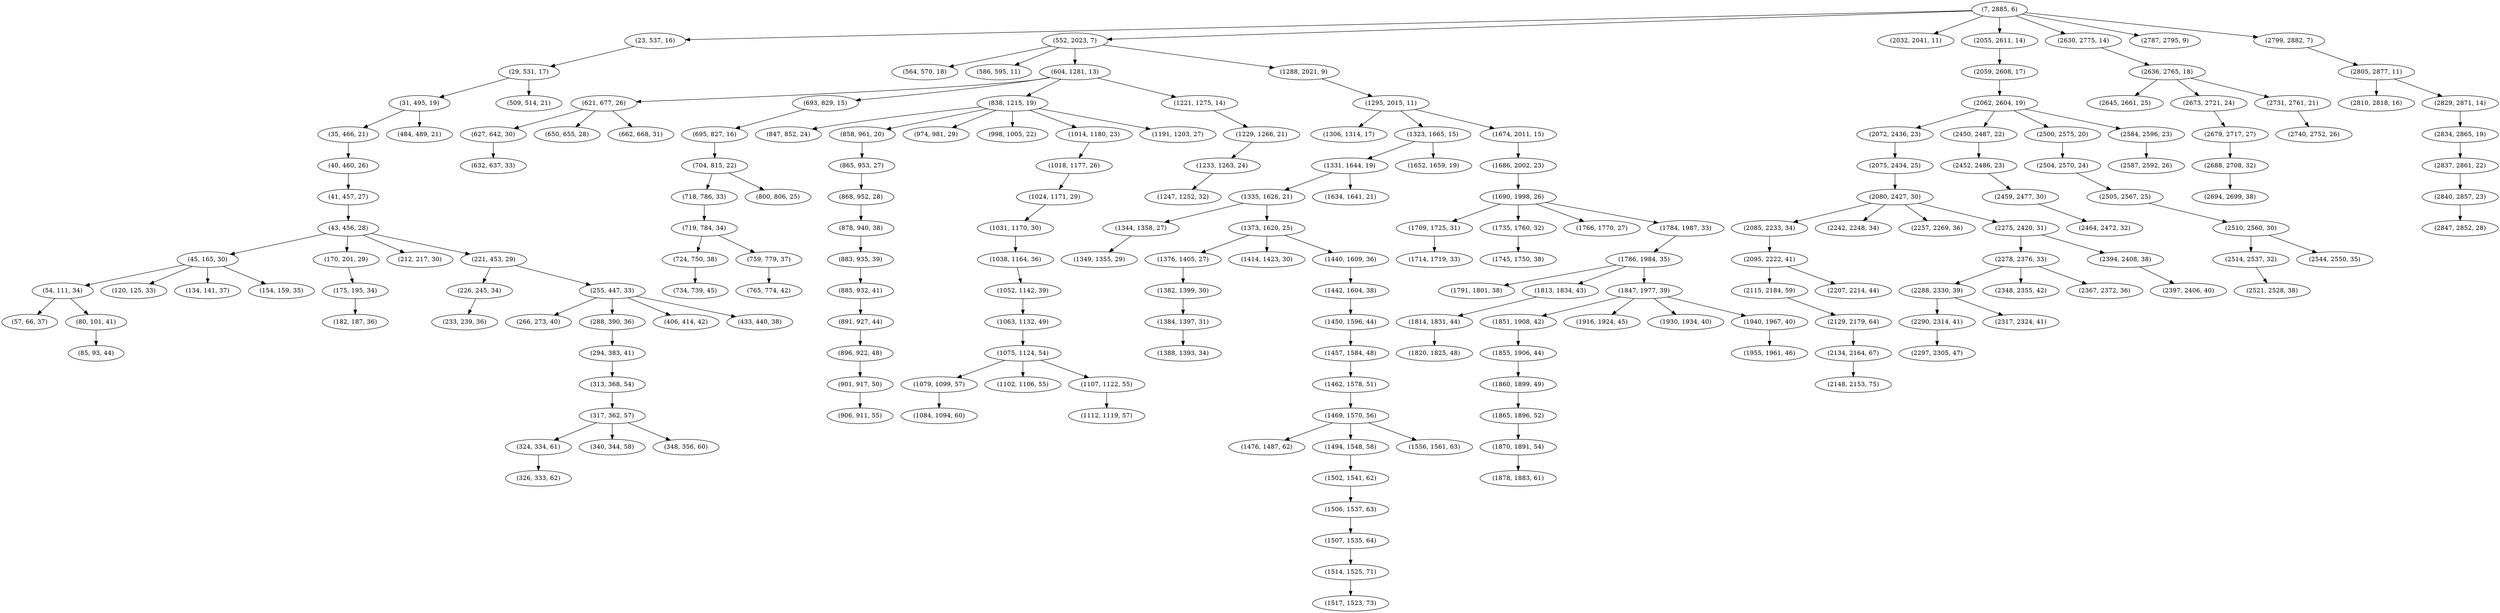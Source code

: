 digraph tree {
    "(7, 2885, 6)";
    "(23, 537, 16)";
    "(29, 531, 17)";
    "(31, 495, 19)";
    "(35, 466, 21)";
    "(40, 460, 26)";
    "(41, 457, 27)";
    "(43, 456, 28)";
    "(45, 165, 30)";
    "(54, 111, 34)";
    "(57, 66, 37)";
    "(80, 101, 41)";
    "(85, 93, 44)";
    "(120, 125, 33)";
    "(134, 141, 37)";
    "(154, 159, 35)";
    "(170, 201, 29)";
    "(175, 195, 34)";
    "(182, 187, 36)";
    "(212, 217, 30)";
    "(221, 453, 29)";
    "(226, 245, 34)";
    "(233, 239, 36)";
    "(255, 447, 33)";
    "(266, 273, 40)";
    "(288, 390, 36)";
    "(294, 383, 41)";
    "(313, 368, 54)";
    "(317, 362, 57)";
    "(324, 334, 61)";
    "(326, 333, 62)";
    "(340, 344, 58)";
    "(348, 356, 60)";
    "(406, 414, 42)";
    "(433, 440, 38)";
    "(484, 489, 21)";
    "(509, 514, 21)";
    "(552, 2023, 7)";
    "(564, 570, 18)";
    "(586, 595, 11)";
    "(604, 1281, 13)";
    "(621, 677, 26)";
    "(627, 642, 30)";
    "(632, 637, 33)";
    "(650, 655, 28)";
    "(662, 668, 31)";
    "(693, 829, 15)";
    "(695, 827, 16)";
    "(704, 815, 22)";
    "(718, 786, 33)";
    "(719, 784, 34)";
    "(724, 750, 38)";
    "(734, 739, 45)";
    "(759, 779, 37)";
    "(765, 774, 42)";
    "(800, 806, 25)";
    "(838, 1215, 19)";
    "(847, 852, 24)";
    "(858, 961, 20)";
    "(865, 953, 27)";
    "(868, 952, 28)";
    "(878, 940, 38)";
    "(883, 935, 39)";
    "(885, 932, 41)";
    "(891, 927, 44)";
    "(896, 922, 48)";
    "(901, 917, 50)";
    "(906, 911, 55)";
    "(974, 981, 29)";
    "(998, 1005, 22)";
    "(1014, 1180, 23)";
    "(1018, 1177, 26)";
    "(1024, 1171, 29)";
    "(1031, 1170, 30)";
    "(1038, 1164, 36)";
    "(1052, 1142, 39)";
    "(1063, 1132, 49)";
    "(1075, 1124, 54)";
    "(1079, 1099, 57)";
    "(1084, 1094, 60)";
    "(1102, 1106, 55)";
    "(1107, 1122, 55)";
    "(1112, 1119, 57)";
    "(1191, 1203, 27)";
    "(1221, 1275, 14)";
    "(1229, 1266, 21)";
    "(1233, 1263, 24)";
    "(1247, 1252, 32)";
    "(1288, 2021, 9)";
    "(1295, 2015, 11)";
    "(1306, 1314, 17)";
    "(1323, 1665, 15)";
    "(1331, 1644, 19)";
    "(1335, 1626, 21)";
    "(1344, 1358, 27)";
    "(1349, 1355, 29)";
    "(1373, 1620, 25)";
    "(1376, 1405, 27)";
    "(1382, 1399, 30)";
    "(1384, 1397, 31)";
    "(1388, 1393, 34)";
    "(1414, 1423, 30)";
    "(1440, 1609, 36)";
    "(1442, 1604, 38)";
    "(1450, 1596, 44)";
    "(1457, 1584, 48)";
    "(1462, 1578, 51)";
    "(1469, 1570, 56)";
    "(1476, 1487, 62)";
    "(1494, 1548, 58)";
    "(1502, 1541, 62)";
    "(1506, 1537, 63)";
    "(1507, 1535, 64)";
    "(1514, 1525, 71)";
    "(1517, 1523, 73)";
    "(1556, 1561, 63)";
    "(1634, 1641, 21)";
    "(1652, 1659, 19)";
    "(1674, 2011, 15)";
    "(1686, 2002, 23)";
    "(1690, 1998, 26)";
    "(1709, 1725, 31)";
    "(1714, 1719, 33)";
    "(1735, 1760, 32)";
    "(1745, 1750, 38)";
    "(1766, 1770, 27)";
    "(1784, 1987, 33)";
    "(1786, 1984, 35)";
    "(1791, 1801, 38)";
    "(1813, 1834, 43)";
    "(1814, 1831, 44)";
    "(1820, 1825, 48)";
    "(1847, 1977, 39)";
    "(1851, 1908, 42)";
    "(1855, 1906, 44)";
    "(1860, 1899, 49)";
    "(1865, 1896, 52)";
    "(1870, 1891, 54)";
    "(1878, 1883, 61)";
    "(1916, 1924, 45)";
    "(1930, 1934, 40)";
    "(1940, 1967, 40)";
    "(1955, 1961, 46)";
    "(2032, 2041, 11)";
    "(2055, 2611, 14)";
    "(2059, 2608, 17)";
    "(2062, 2604, 19)";
    "(2072, 2436, 23)";
    "(2075, 2434, 25)";
    "(2080, 2427, 30)";
    "(2085, 2233, 34)";
    "(2095, 2222, 41)";
    "(2115, 2184, 59)";
    "(2129, 2179, 64)";
    "(2134, 2164, 67)";
    "(2148, 2153, 75)";
    "(2207, 2214, 44)";
    "(2242, 2248, 34)";
    "(2257, 2269, 36)";
    "(2275, 2420, 31)";
    "(2278, 2376, 33)";
    "(2288, 2330, 39)";
    "(2290, 2314, 41)";
    "(2297, 2305, 47)";
    "(2317, 2324, 41)";
    "(2348, 2355, 42)";
    "(2367, 2372, 36)";
    "(2394, 2408, 38)";
    "(2397, 2406, 40)";
    "(2450, 2487, 22)";
    "(2452, 2486, 23)";
    "(2459, 2477, 30)";
    "(2464, 2472, 32)";
    "(2500, 2575, 20)";
    "(2504, 2570, 24)";
    "(2505, 2567, 25)";
    "(2510, 2560, 30)";
    "(2514, 2537, 32)";
    "(2521, 2528, 38)";
    "(2544, 2550, 35)";
    "(2584, 2596, 23)";
    "(2587, 2592, 26)";
    "(2630, 2775, 14)";
    "(2636, 2765, 18)";
    "(2645, 2661, 25)";
    "(2673, 2721, 24)";
    "(2679, 2717, 27)";
    "(2688, 2708, 32)";
    "(2694, 2699, 38)";
    "(2731, 2761, 21)";
    "(2740, 2752, 26)";
    "(2787, 2795, 9)";
    "(2799, 2882, 7)";
    "(2805, 2877, 11)";
    "(2810, 2818, 16)";
    "(2829, 2871, 14)";
    "(2834, 2865, 19)";
    "(2837, 2861, 22)";
    "(2840, 2857, 23)";
    "(2847, 2852, 28)";
    "(7, 2885, 6)" -> "(23, 537, 16)";
    "(7, 2885, 6)" -> "(552, 2023, 7)";
    "(7, 2885, 6)" -> "(2032, 2041, 11)";
    "(7, 2885, 6)" -> "(2055, 2611, 14)";
    "(7, 2885, 6)" -> "(2630, 2775, 14)";
    "(7, 2885, 6)" -> "(2787, 2795, 9)";
    "(7, 2885, 6)" -> "(2799, 2882, 7)";
    "(23, 537, 16)" -> "(29, 531, 17)";
    "(29, 531, 17)" -> "(31, 495, 19)";
    "(29, 531, 17)" -> "(509, 514, 21)";
    "(31, 495, 19)" -> "(35, 466, 21)";
    "(31, 495, 19)" -> "(484, 489, 21)";
    "(35, 466, 21)" -> "(40, 460, 26)";
    "(40, 460, 26)" -> "(41, 457, 27)";
    "(41, 457, 27)" -> "(43, 456, 28)";
    "(43, 456, 28)" -> "(45, 165, 30)";
    "(43, 456, 28)" -> "(170, 201, 29)";
    "(43, 456, 28)" -> "(212, 217, 30)";
    "(43, 456, 28)" -> "(221, 453, 29)";
    "(45, 165, 30)" -> "(54, 111, 34)";
    "(45, 165, 30)" -> "(120, 125, 33)";
    "(45, 165, 30)" -> "(134, 141, 37)";
    "(45, 165, 30)" -> "(154, 159, 35)";
    "(54, 111, 34)" -> "(57, 66, 37)";
    "(54, 111, 34)" -> "(80, 101, 41)";
    "(80, 101, 41)" -> "(85, 93, 44)";
    "(170, 201, 29)" -> "(175, 195, 34)";
    "(175, 195, 34)" -> "(182, 187, 36)";
    "(221, 453, 29)" -> "(226, 245, 34)";
    "(221, 453, 29)" -> "(255, 447, 33)";
    "(226, 245, 34)" -> "(233, 239, 36)";
    "(255, 447, 33)" -> "(266, 273, 40)";
    "(255, 447, 33)" -> "(288, 390, 36)";
    "(255, 447, 33)" -> "(406, 414, 42)";
    "(255, 447, 33)" -> "(433, 440, 38)";
    "(288, 390, 36)" -> "(294, 383, 41)";
    "(294, 383, 41)" -> "(313, 368, 54)";
    "(313, 368, 54)" -> "(317, 362, 57)";
    "(317, 362, 57)" -> "(324, 334, 61)";
    "(317, 362, 57)" -> "(340, 344, 58)";
    "(317, 362, 57)" -> "(348, 356, 60)";
    "(324, 334, 61)" -> "(326, 333, 62)";
    "(552, 2023, 7)" -> "(564, 570, 18)";
    "(552, 2023, 7)" -> "(586, 595, 11)";
    "(552, 2023, 7)" -> "(604, 1281, 13)";
    "(552, 2023, 7)" -> "(1288, 2021, 9)";
    "(604, 1281, 13)" -> "(621, 677, 26)";
    "(604, 1281, 13)" -> "(693, 829, 15)";
    "(604, 1281, 13)" -> "(838, 1215, 19)";
    "(604, 1281, 13)" -> "(1221, 1275, 14)";
    "(621, 677, 26)" -> "(627, 642, 30)";
    "(621, 677, 26)" -> "(650, 655, 28)";
    "(621, 677, 26)" -> "(662, 668, 31)";
    "(627, 642, 30)" -> "(632, 637, 33)";
    "(693, 829, 15)" -> "(695, 827, 16)";
    "(695, 827, 16)" -> "(704, 815, 22)";
    "(704, 815, 22)" -> "(718, 786, 33)";
    "(704, 815, 22)" -> "(800, 806, 25)";
    "(718, 786, 33)" -> "(719, 784, 34)";
    "(719, 784, 34)" -> "(724, 750, 38)";
    "(719, 784, 34)" -> "(759, 779, 37)";
    "(724, 750, 38)" -> "(734, 739, 45)";
    "(759, 779, 37)" -> "(765, 774, 42)";
    "(838, 1215, 19)" -> "(847, 852, 24)";
    "(838, 1215, 19)" -> "(858, 961, 20)";
    "(838, 1215, 19)" -> "(974, 981, 29)";
    "(838, 1215, 19)" -> "(998, 1005, 22)";
    "(838, 1215, 19)" -> "(1014, 1180, 23)";
    "(838, 1215, 19)" -> "(1191, 1203, 27)";
    "(858, 961, 20)" -> "(865, 953, 27)";
    "(865, 953, 27)" -> "(868, 952, 28)";
    "(868, 952, 28)" -> "(878, 940, 38)";
    "(878, 940, 38)" -> "(883, 935, 39)";
    "(883, 935, 39)" -> "(885, 932, 41)";
    "(885, 932, 41)" -> "(891, 927, 44)";
    "(891, 927, 44)" -> "(896, 922, 48)";
    "(896, 922, 48)" -> "(901, 917, 50)";
    "(901, 917, 50)" -> "(906, 911, 55)";
    "(1014, 1180, 23)" -> "(1018, 1177, 26)";
    "(1018, 1177, 26)" -> "(1024, 1171, 29)";
    "(1024, 1171, 29)" -> "(1031, 1170, 30)";
    "(1031, 1170, 30)" -> "(1038, 1164, 36)";
    "(1038, 1164, 36)" -> "(1052, 1142, 39)";
    "(1052, 1142, 39)" -> "(1063, 1132, 49)";
    "(1063, 1132, 49)" -> "(1075, 1124, 54)";
    "(1075, 1124, 54)" -> "(1079, 1099, 57)";
    "(1075, 1124, 54)" -> "(1102, 1106, 55)";
    "(1075, 1124, 54)" -> "(1107, 1122, 55)";
    "(1079, 1099, 57)" -> "(1084, 1094, 60)";
    "(1107, 1122, 55)" -> "(1112, 1119, 57)";
    "(1221, 1275, 14)" -> "(1229, 1266, 21)";
    "(1229, 1266, 21)" -> "(1233, 1263, 24)";
    "(1233, 1263, 24)" -> "(1247, 1252, 32)";
    "(1288, 2021, 9)" -> "(1295, 2015, 11)";
    "(1295, 2015, 11)" -> "(1306, 1314, 17)";
    "(1295, 2015, 11)" -> "(1323, 1665, 15)";
    "(1295, 2015, 11)" -> "(1674, 2011, 15)";
    "(1323, 1665, 15)" -> "(1331, 1644, 19)";
    "(1323, 1665, 15)" -> "(1652, 1659, 19)";
    "(1331, 1644, 19)" -> "(1335, 1626, 21)";
    "(1331, 1644, 19)" -> "(1634, 1641, 21)";
    "(1335, 1626, 21)" -> "(1344, 1358, 27)";
    "(1335, 1626, 21)" -> "(1373, 1620, 25)";
    "(1344, 1358, 27)" -> "(1349, 1355, 29)";
    "(1373, 1620, 25)" -> "(1376, 1405, 27)";
    "(1373, 1620, 25)" -> "(1414, 1423, 30)";
    "(1373, 1620, 25)" -> "(1440, 1609, 36)";
    "(1376, 1405, 27)" -> "(1382, 1399, 30)";
    "(1382, 1399, 30)" -> "(1384, 1397, 31)";
    "(1384, 1397, 31)" -> "(1388, 1393, 34)";
    "(1440, 1609, 36)" -> "(1442, 1604, 38)";
    "(1442, 1604, 38)" -> "(1450, 1596, 44)";
    "(1450, 1596, 44)" -> "(1457, 1584, 48)";
    "(1457, 1584, 48)" -> "(1462, 1578, 51)";
    "(1462, 1578, 51)" -> "(1469, 1570, 56)";
    "(1469, 1570, 56)" -> "(1476, 1487, 62)";
    "(1469, 1570, 56)" -> "(1494, 1548, 58)";
    "(1469, 1570, 56)" -> "(1556, 1561, 63)";
    "(1494, 1548, 58)" -> "(1502, 1541, 62)";
    "(1502, 1541, 62)" -> "(1506, 1537, 63)";
    "(1506, 1537, 63)" -> "(1507, 1535, 64)";
    "(1507, 1535, 64)" -> "(1514, 1525, 71)";
    "(1514, 1525, 71)" -> "(1517, 1523, 73)";
    "(1674, 2011, 15)" -> "(1686, 2002, 23)";
    "(1686, 2002, 23)" -> "(1690, 1998, 26)";
    "(1690, 1998, 26)" -> "(1709, 1725, 31)";
    "(1690, 1998, 26)" -> "(1735, 1760, 32)";
    "(1690, 1998, 26)" -> "(1766, 1770, 27)";
    "(1690, 1998, 26)" -> "(1784, 1987, 33)";
    "(1709, 1725, 31)" -> "(1714, 1719, 33)";
    "(1735, 1760, 32)" -> "(1745, 1750, 38)";
    "(1784, 1987, 33)" -> "(1786, 1984, 35)";
    "(1786, 1984, 35)" -> "(1791, 1801, 38)";
    "(1786, 1984, 35)" -> "(1813, 1834, 43)";
    "(1786, 1984, 35)" -> "(1847, 1977, 39)";
    "(1813, 1834, 43)" -> "(1814, 1831, 44)";
    "(1814, 1831, 44)" -> "(1820, 1825, 48)";
    "(1847, 1977, 39)" -> "(1851, 1908, 42)";
    "(1847, 1977, 39)" -> "(1916, 1924, 45)";
    "(1847, 1977, 39)" -> "(1930, 1934, 40)";
    "(1847, 1977, 39)" -> "(1940, 1967, 40)";
    "(1851, 1908, 42)" -> "(1855, 1906, 44)";
    "(1855, 1906, 44)" -> "(1860, 1899, 49)";
    "(1860, 1899, 49)" -> "(1865, 1896, 52)";
    "(1865, 1896, 52)" -> "(1870, 1891, 54)";
    "(1870, 1891, 54)" -> "(1878, 1883, 61)";
    "(1940, 1967, 40)" -> "(1955, 1961, 46)";
    "(2055, 2611, 14)" -> "(2059, 2608, 17)";
    "(2059, 2608, 17)" -> "(2062, 2604, 19)";
    "(2062, 2604, 19)" -> "(2072, 2436, 23)";
    "(2062, 2604, 19)" -> "(2450, 2487, 22)";
    "(2062, 2604, 19)" -> "(2500, 2575, 20)";
    "(2062, 2604, 19)" -> "(2584, 2596, 23)";
    "(2072, 2436, 23)" -> "(2075, 2434, 25)";
    "(2075, 2434, 25)" -> "(2080, 2427, 30)";
    "(2080, 2427, 30)" -> "(2085, 2233, 34)";
    "(2080, 2427, 30)" -> "(2242, 2248, 34)";
    "(2080, 2427, 30)" -> "(2257, 2269, 36)";
    "(2080, 2427, 30)" -> "(2275, 2420, 31)";
    "(2085, 2233, 34)" -> "(2095, 2222, 41)";
    "(2095, 2222, 41)" -> "(2115, 2184, 59)";
    "(2095, 2222, 41)" -> "(2207, 2214, 44)";
    "(2115, 2184, 59)" -> "(2129, 2179, 64)";
    "(2129, 2179, 64)" -> "(2134, 2164, 67)";
    "(2134, 2164, 67)" -> "(2148, 2153, 75)";
    "(2275, 2420, 31)" -> "(2278, 2376, 33)";
    "(2275, 2420, 31)" -> "(2394, 2408, 38)";
    "(2278, 2376, 33)" -> "(2288, 2330, 39)";
    "(2278, 2376, 33)" -> "(2348, 2355, 42)";
    "(2278, 2376, 33)" -> "(2367, 2372, 36)";
    "(2288, 2330, 39)" -> "(2290, 2314, 41)";
    "(2288, 2330, 39)" -> "(2317, 2324, 41)";
    "(2290, 2314, 41)" -> "(2297, 2305, 47)";
    "(2394, 2408, 38)" -> "(2397, 2406, 40)";
    "(2450, 2487, 22)" -> "(2452, 2486, 23)";
    "(2452, 2486, 23)" -> "(2459, 2477, 30)";
    "(2459, 2477, 30)" -> "(2464, 2472, 32)";
    "(2500, 2575, 20)" -> "(2504, 2570, 24)";
    "(2504, 2570, 24)" -> "(2505, 2567, 25)";
    "(2505, 2567, 25)" -> "(2510, 2560, 30)";
    "(2510, 2560, 30)" -> "(2514, 2537, 32)";
    "(2510, 2560, 30)" -> "(2544, 2550, 35)";
    "(2514, 2537, 32)" -> "(2521, 2528, 38)";
    "(2584, 2596, 23)" -> "(2587, 2592, 26)";
    "(2630, 2775, 14)" -> "(2636, 2765, 18)";
    "(2636, 2765, 18)" -> "(2645, 2661, 25)";
    "(2636, 2765, 18)" -> "(2673, 2721, 24)";
    "(2636, 2765, 18)" -> "(2731, 2761, 21)";
    "(2673, 2721, 24)" -> "(2679, 2717, 27)";
    "(2679, 2717, 27)" -> "(2688, 2708, 32)";
    "(2688, 2708, 32)" -> "(2694, 2699, 38)";
    "(2731, 2761, 21)" -> "(2740, 2752, 26)";
    "(2799, 2882, 7)" -> "(2805, 2877, 11)";
    "(2805, 2877, 11)" -> "(2810, 2818, 16)";
    "(2805, 2877, 11)" -> "(2829, 2871, 14)";
    "(2829, 2871, 14)" -> "(2834, 2865, 19)";
    "(2834, 2865, 19)" -> "(2837, 2861, 22)";
    "(2837, 2861, 22)" -> "(2840, 2857, 23)";
    "(2840, 2857, 23)" -> "(2847, 2852, 28)";
}
